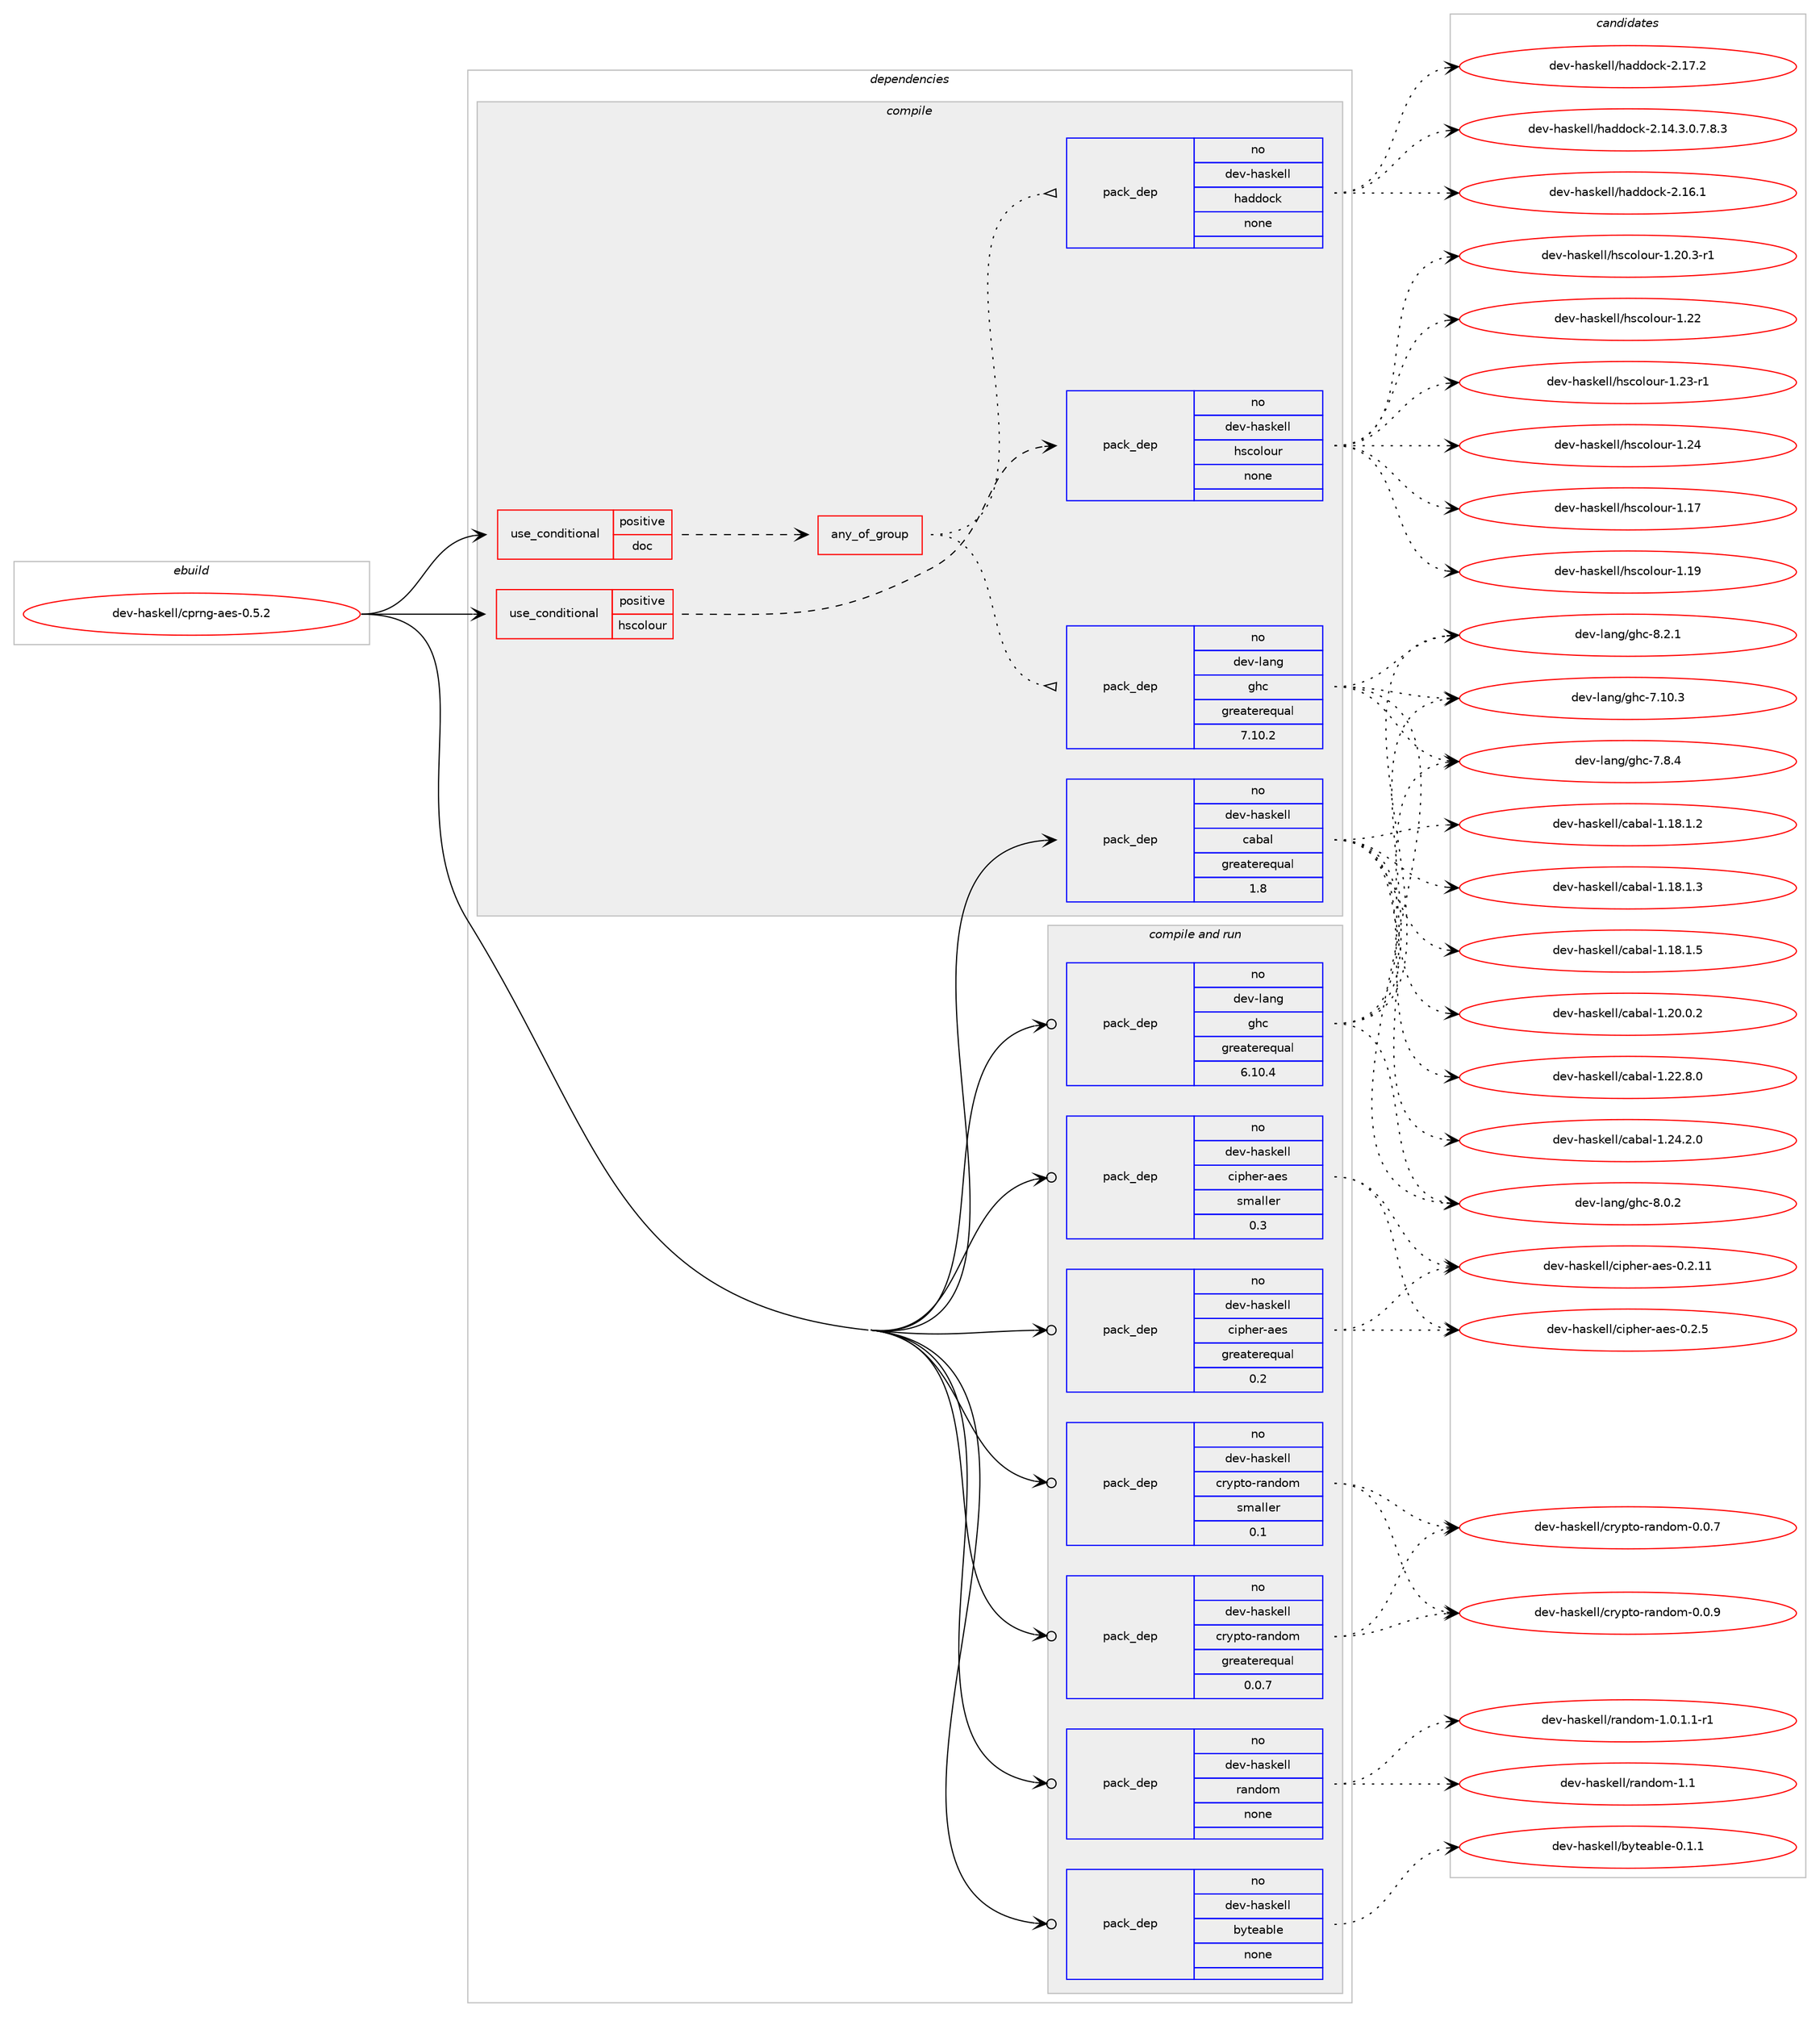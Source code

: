 digraph prolog {

# *************
# Graph options
# *************

newrank=true;
concentrate=true;
compound=true;
graph [rankdir=LR,fontname=Helvetica,fontsize=10,ranksep=1.5];#, ranksep=2.5, nodesep=0.2];
edge  [arrowhead=vee];
node  [fontname=Helvetica,fontsize=10];

# **********
# The ebuild
# **********

subgraph cluster_leftcol {
color=gray;
rank=same;
label=<<i>ebuild</i>>;
id [label="dev-haskell/cprng-aes-0.5.2", color=red, width=4, href="../dev-haskell/cprng-aes-0.5.2.svg"];
}

# ****************
# The dependencies
# ****************

subgraph cluster_midcol {
color=gray;
label=<<i>dependencies</i>>;
subgraph cluster_compile {
fillcolor="#eeeeee";
style=filled;
label=<<i>compile</i>>;
subgraph cond18495 {
dependency78113 [label=<<TABLE BORDER="0" CELLBORDER="1" CELLSPACING="0" CELLPADDING="4"><TR><TD ROWSPAN="3" CELLPADDING="10">use_conditional</TD></TR><TR><TD>positive</TD></TR><TR><TD>doc</TD></TR></TABLE>>, shape=none, color=red];
subgraph any1843 {
dependency78114 [label=<<TABLE BORDER="0" CELLBORDER="1" CELLSPACING="0" CELLPADDING="4"><TR><TD CELLPADDING="10">any_of_group</TD></TR></TABLE>>, shape=none, color=red];subgraph pack57745 {
dependency78115 [label=<<TABLE BORDER="0" CELLBORDER="1" CELLSPACING="0" CELLPADDING="4" WIDTH="220"><TR><TD ROWSPAN="6" CELLPADDING="30">pack_dep</TD></TR><TR><TD WIDTH="110">no</TD></TR><TR><TD>dev-haskell</TD></TR><TR><TD>haddock</TD></TR><TR><TD>none</TD></TR><TR><TD></TD></TR></TABLE>>, shape=none, color=blue];
}
dependency78114:e -> dependency78115:w [weight=20,style="dotted",arrowhead="oinv"];
subgraph pack57746 {
dependency78116 [label=<<TABLE BORDER="0" CELLBORDER="1" CELLSPACING="0" CELLPADDING="4" WIDTH="220"><TR><TD ROWSPAN="6" CELLPADDING="30">pack_dep</TD></TR><TR><TD WIDTH="110">no</TD></TR><TR><TD>dev-lang</TD></TR><TR><TD>ghc</TD></TR><TR><TD>greaterequal</TD></TR><TR><TD>7.10.2</TD></TR></TABLE>>, shape=none, color=blue];
}
dependency78114:e -> dependency78116:w [weight=20,style="dotted",arrowhead="oinv"];
}
dependency78113:e -> dependency78114:w [weight=20,style="dashed",arrowhead="vee"];
}
id:e -> dependency78113:w [weight=20,style="solid",arrowhead="vee"];
subgraph cond18496 {
dependency78117 [label=<<TABLE BORDER="0" CELLBORDER="1" CELLSPACING="0" CELLPADDING="4"><TR><TD ROWSPAN="3" CELLPADDING="10">use_conditional</TD></TR><TR><TD>positive</TD></TR><TR><TD>hscolour</TD></TR></TABLE>>, shape=none, color=red];
subgraph pack57747 {
dependency78118 [label=<<TABLE BORDER="0" CELLBORDER="1" CELLSPACING="0" CELLPADDING="4" WIDTH="220"><TR><TD ROWSPAN="6" CELLPADDING="30">pack_dep</TD></TR><TR><TD WIDTH="110">no</TD></TR><TR><TD>dev-haskell</TD></TR><TR><TD>hscolour</TD></TR><TR><TD>none</TD></TR><TR><TD></TD></TR></TABLE>>, shape=none, color=blue];
}
dependency78117:e -> dependency78118:w [weight=20,style="dashed",arrowhead="vee"];
}
id:e -> dependency78117:w [weight=20,style="solid",arrowhead="vee"];
subgraph pack57748 {
dependency78119 [label=<<TABLE BORDER="0" CELLBORDER="1" CELLSPACING="0" CELLPADDING="4" WIDTH="220"><TR><TD ROWSPAN="6" CELLPADDING="30">pack_dep</TD></TR><TR><TD WIDTH="110">no</TD></TR><TR><TD>dev-haskell</TD></TR><TR><TD>cabal</TD></TR><TR><TD>greaterequal</TD></TR><TR><TD>1.8</TD></TR></TABLE>>, shape=none, color=blue];
}
id:e -> dependency78119:w [weight=20,style="solid",arrowhead="vee"];
}
subgraph cluster_compileandrun {
fillcolor="#eeeeee";
style=filled;
label=<<i>compile and run</i>>;
subgraph pack57749 {
dependency78120 [label=<<TABLE BORDER="0" CELLBORDER="1" CELLSPACING="0" CELLPADDING="4" WIDTH="220"><TR><TD ROWSPAN="6" CELLPADDING="30">pack_dep</TD></TR><TR><TD WIDTH="110">no</TD></TR><TR><TD>dev-haskell</TD></TR><TR><TD>byteable</TD></TR><TR><TD>none</TD></TR><TR><TD></TD></TR></TABLE>>, shape=none, color=blue];
}
id:e -> dependency78120:w [weight=20,style="solid",arrowhead="odotvee"];
subgraph pack57750 {
dependency78121 [label=<<TABLE BORDER="0" CELLBORDER="1" CELLSPACING="0" CELLPADDING="4" WIDTH="220"><TR><TD ROWSPAN="6" CELLPADDING="30">pack_dep</TD></TR><TR><TD WIDTH="110">no</TD></TR><TR><TD>dev-haskell</TD></TR><TR><TD>cipher-aes</TD></TR><TR><TD>greaterequal</TD></TR><TR><TD>0.2</TD></TR></TABLE>>, shape=none, color=blue];
}
id:e -> dependency78121:w [weight=20,style="solid",arrowhead="odotvee"];
subgraph pack57751 {
dependency78122 [label=<<TABLE BORDER="0" CELLBORDER="1" CELLSPACING="0" CELLPADDING="4" WIDTH="220"><TR><TD ROWSPAN="6" CELLPADDING="30">pack_dep</TD></TR><TR><TD WIDTH="110">no</TD></TR><TR><TD>dev-haskell</TD></TR><TR><TD>cipher-aes</TD></TR><TR><TD>smaller</TD></TR><TR><TD>0.3</TD></TR></TABLE>>, shape=none, color=blue];
}
id:e -> dependency78122:w [weight=20,style="solid",arrowhead="odotvee"];
subgraph pack57752 {
dependency78123 [label=<<TABLE BORDER="0" CELLBORDER="1" CELLSPACING="0" CELLPADDING="4" WIDTH="220"><TR><TD ROWSPAN="6" CELLPADDING="30">pack_dep</TD></TR><TR><TD WIDTH="110">no</TD></TR><TR><TD>dev-haskell</TD></TR><TR><TD>crypto-random</TD></TR><TR><TD>greaterequal</TD></TR><TR><TD>0.0.7</TD></TR></TABLE>>, shape=none, color=blue];
}
id:e -> dependency78123:w [weight=20,style="solid",arrowhead="odotvee"];
subgraph pack57753 {
dependency78124 [label=<<TABLE BORDER="0" CELLBORDER="1" CELLSPACING="0" CELLPADDING="4" WIDTH="220"><TR><TD ROWSPAN="6" CELLPADDING="30">pack_dep</TD></TR><TR><TD WIDTH="110">no</TD></TR><TR><TD>dev-haskell</TD></TR><TR><TD>crypto-random</TD></TR><TR><TD>smaller</TD></TR><TR><TD>0.1</TD></TR></TABLE>>, shape=none, color=blue];
}
id:e -> dependency78124:w [weight=20,style="solid",arrowhead="odotvee"];
subgraph pack57754 {
dependency78125 [label=<<TABLE BORDER="0" CELLBORDER="1" CELLSPACING="0" CELLPADDING="4" WIDTH="220"><TR><TD ROWSPAN="6" CELLPADDING="30">pack_dep</TD></TR><TR><TD WIDTH="110">no</TD></TR><TR><TD>dev-haskell</TD></TR><TR><TD>random</TD></TR><TR><TD>none</TD></TR><TR><TD></TD></TR></TABLE>>, shape=none, color=blue];
}
id:e -> dependency78125:w [weight=20,style="solid",arrowhead="odotvee"];
subgraph pack57755 {
dependency78126 [label=<<TABLE BORDER="0" CELLBORDER="1" CELLSPACING="0" CELLPADDING="4" WIDTH="220"><TR><TD ROWSPAN="6" CELLPADDING="30">pack_dep</TD></TR><TR><TD WIDTH="110">no</TD></TR><TR><TD>dev-lang</TD></TR><TR><TD>ghc</TD></TR><TR><TD>greaterequal</TD></TR><TR><TD>6.10.4</TD></TR></TABLE>>, shape=none, color=blue];
}
id:e -> dependency78126:w [weight=20,style="solid",arrowhead="odotvee"];
}
subgraph cluster_run {
fillcolor="#eeeeee";
style=filled;
label=<<i>run</i>>;
}
}

# **************
# The candidates
# **************

subgraph cluster_choices {
rank=same;
color=gray;
label=<<i>candidates</i>>;

subgraph choice57745 {
color=black;
nodesep=1;
choice1001011184510497115107101108108471049710010011199107455046495246514648465546564651 [label="dev-haskell/haddock-2.14.3.0.7.8.3", color=red, width=4,href="../dev-haskell/haddock-2.14.3.0.7.8.3.svg"];
choice100101118451049711510710110810847104971001001119910745504649544649 [label="dev-haskell/haddock-2.16.1", color=red, width=4,href="../dev-haskell/haddock-2.16.1.svg"];
choice100101118451049711510710110810847104971001001119910745504649554650 [label="dev-haskell/haddock-2.17.2", color=red, width=4,href="../dev-haskell/haddock-2.17.2.svg"];
dependency78115:e -> choice1001011184510497115107101108108471049710010011199107455046495246514648465546564651:w [style=dotted,weight="100"];
dependency78115:e -> choice100101118451049711510710110810847104971001001119910745504649544649:w [style=dotted,weight="100"];
dependency78115:e -> choice100101118451049711510710110810847104971001001119910745504649554650:w [style=dotted,weight="100"];
}
subgraph choice57746 {
color=black;
nodesep=1;
choice1001011184510897110103471031049945554649484651 [label="dev-lang/ghc-7.10.3", color=red, width=4,href="../dev-lang/ghc-7.10.3.svg"];
choice10010111845108971101034710310499455546564652 [label="dev-lang/ghc-7.8.4", color=red, width=4,href="../dev-lang/ghc-7.8.4.svg"];
choice10010111845108971101034710310499455646484650 [label="dev-lang/ghc-8.0.2", color=red, width=4,href="../dev-lang/ghc-8.0.2.svg"];
choice10010111845108971101034710310499455646504649 [label="dev-lang/ghc-8.2.1", color=red, width=4,href="../dev-lang/ghc-8.2.1.svg"];
dependency78116:e -> choice1001011184510897110103471031049945554649484651:w [style=dotted,weight="100"];
dependency78116:e -> choice10010111845108971101034710310499455546564652:w [style=dotted,weight="100"];
dependency78116:e -> choice10010111845108971101034710310499455646484650:w [style=dotted,weight="100"];
dependency78116:e -> choice10010111845108971101034710310499455646504649:w [style=dotted,weight="100"];
}
subgraph choice57747 {
color=black;
nodesep=1;
choice100101118451049711510710110810847104115991111081111171144549464955 [label="dev-haskell/hscolour-1.17", color=red, width=4,href="../dev-haskell/hscolour-1.17.svg"];
choice100101118451049711510710110810847104115991111081111171144549464957 [label="dev-haskell/hscolour-1.19", color=red, width=4,href="../dev-haskell/hscolour-1.19.svg"];
choice10010111845104971151071011081084710411599111108111117114454946504846514511449 [label="dev-haskell/hscolour-1.20.3-r1", color=red, width=4,href="../dev-haskell/hscolour-1.20.3-r1.svg"];
choice100101118451049711510710110810847104115991111081111171144549465050 [label="dev-haskell/hscolour-1.22", color=red, width=4,href="../dev-haskell/hscolour-1.22.svg"];
choice1001011184510497115107101108108471041159911110811111711445494650514511449 [label="dev-haskell/hscolour-1.23-r1", color=red, width=4,href="../dev-haskell/hscolour-1.23-r1.svg"];
choice100101118451049711510710110810847104115991111081111171144549465052 [label="dev-haskell/hscolour-1.24", color=red, width=4,href="../dev-haskell/hscolour-1.24.svg"];
dependency78118:e -> choice100101118451049711510710110810847104115991111081111171144549464955:w [style=dotted,weight="100"];
dependency78118:e -> choice100101118451049711510710110810847104115991111081111171144549464957:w [style=dotted,weight="100"];
dependency78118:e -> choice10010111845104971151071011081084710411599111108111117114454946504846514511449:w [style=dotted,weight="100"];
dependency78118:e -> choice100101118451049711510710110810847104115991111081111171144549465050:w [style=dotted,weight="100"];
dependency78118:e -> choice1001011184510497115107101108108471041159911110811111711445494650514511449:w [style=dotted,weight="100"];
dependency78118:e -> choice100101118451049711510710110810847104115991111081111171144549465052:w [style=dotted,weight="100"];
}
subgraph choice57748 {
color=black;
nodesep=1;
choice10010111845104971151071011081084799979897108454946495646494650 [label="dev-haskell/cabal-1.18.1.2", color=red, width=4,href="../dev-haskell/cabal-1.18.1.2.svg"];
choice10010111845104971151071011081084799979897108454946495646494651 [label="dev-haskell/cabal-1.18.1.3", color=red, width=4,href="../dev-haskell/cabal-1.18.1.3.svg"];
choice10010111845104971151071011081084799979897108454946495646494653 [label="dev-haskell/cabal-1.18.1.5", color=red, width=4,href="../dev-haskell/cabal-1.18.1.5.svg"];
choice10010111845104971151071011081084799979897108454946504846484650 [label="dev-haskell/cabal-1.20.0.2", color=red, width=4,href="../dev-haskell/cabal-1.20.0.2.svg"];
choice10010111845104971151071011081084799979897108454946505046564648 [label="dev-haskell/cabal-1.22.8.0", color=red, width=4,href="../dev-haskell/cabal-1.22.8.0.svg"];
choice10010111845104971151071011081084799979897108454946505246504648 [label="dev-haskell/cabal-1.24.2.0", color=red, width=4,href="../dev-haskell/cabal-1.24.2.0.svg"];
dependency78119:e -> choice10010111845104971151071011081084799979897108454946495646494650:w [style=dotted,weight="100"];
dependency78119:e -> choice10010111845104971151071011081084799979897108454946495646494651:w [style=dotted,weight="100"];
dependency78119:e -> choice10010111845104971151071011081084799979897108454946495646494653:w [style=dotted,weight="100"];
dependency78119:e -> choice10010111845104971151071011081084799979897108454946504846484650:w [style=dotted,weight="100"];
dependency78119:e -> choice10010111845104971151071011081084799979897108454946505046564648:w [style=dotted,weight="100"];
dependency78119:e -> choice10010111845104971151071011081084799979897108454946505246504648:w [style=dotted,weight="100"];
}
subgraph choice57749 {
color=black;
nodesep=1;
choice100101118451049711510710110810847981211161019798108101454846494649 [label="dev-haskell/byteable-0.1.1", color=red, width=4,href="../dev-haskell/byteable-0.1.1.svg"];
dependency78120:e -> choice100101118451049711510710110810847981211161019798108101454846494649:w [style=dotted,weight="100"];
}
subgraph choice57750 {
color=black;
nodesep=1;
choice10010111845104971151071011081084799105112104101114459710111545484650464949 [label="dev-haskell/cipher-aes-0.2.11", color=red, width=4,href="../dev-haskell/cipher-aes-0.2.11.svg"];
choice100101118451049711510710110810847991051121041011144597101115454846504653 [label="dev-haskell/cipher-aes-0.2.5", color=red, width=4,href="../dev-haskell/cipher-aes-0.2.5.svg"];
dependency78121:e -> choice10010111845104971151071011081084799105112104101114459710111545484650464949:w [style=dotted,weight="100"];
dependency78121:e -> choice100101118451049711510710110810847991051121041011144597101115454846504653:w [style=dotted,weight="100"];
}
subgraph choice57751 {
color=black;
nodesep=1;
choice10010111845104971151071011081084799105112104101114459710111545484650464949 [label="dev-haskell/cipher-aes-0.2.11", color=red, width=4,href="../dev-haskell/cipher-aes-0.2.11.svg"];
choice100101118451049711510710110810847991051121041011144597101115454846504653 [label="dev-haskell/cipher-aes-0.2.5", color=red, width=4,href="../dev-haskell/cipher-aes-0.2.5.svg"];
dependency78122:e -> choice10010111845104971151071011081084799105112104101114459710111545484650464949:w [style=dotted,weight="100"];
dependency78122:e -> choice100101118451049711510710110810847991051121041011144597101115454846504653:w [style=dotted,weight="100"];
}
subgraph choice57752 {
color=black;
nodesep=1;
choice100101118451049711510710110810847991141211121161114511497110100111109454846484655 [label="dev-haskell/crypto-random-0.0.7", color=red, width=4,href="../dev-haskell/crypto-random-0.0.7.svg"];
choice100101118451049711510710110810847991141211121161114511497110100111109454846484657 [label="dev-haskell/crypto-random-0.0.9", color=red, width=4,href="../dev-haskell/crypto-random-0.0.9.svg"];
dependency78123:e -> choice100101118451049711510710110810847991141211121161114511497110100111109454846484655:w [style=dotted,weight="100"];
dependency78123:e -> choice100101118451049711510710110810847991141211121161114511497110100111109454846484657:w [style=dotted,weight="100"];
}
subgraph choice57753 {
color=black;
nodesep=1;
choice100101118451049711510710110810847991141211121161114511497110100111109454846484655 [label="dev-haskell/crypto-random-0.0.7", color=red, width=4,href="../dev-haskell/crypto-random-0.0.7.svg"];
choice100101118451049711510710110810847991141211121161114511497110100111109454846484657 [label="dev-haskell/crypto-random-0.0.9", color=red, width=4,href="../dev-haskell/crypto-random-0.0.9.svg"];
dependency78124:e -> choice100101118451049711510710110810847991141211121161114511497110100111109454846484655:w [style=dotted,weight="100"];
dependency78124:e -> choice100101118451049711510710110810847991141211121161114511497110100111109454846484657:w [style=dotted,weight="100"];
}
subgraph choice57754 {
color=black;
nodesep=1;
choice1001011184510497115107101108108471149711010011110945494648464946494511449 [label="dev-haskell/random-1.0.1.1-r1", color=red, width=4,href="../dev-haskell/random-1.0.1.1-r1.svg"];
choice1001011184510497115107101108108471149711010011110945494649 [label="dev-haskell/random-1.1", color=red, width=4,href="../dev-haskell/random-1.1.svg"];
dependency78125:e -> choice1001011184510497115107101108108471149711010011110945494648464946494511449:w [style=dotted,weight="100"];
dependency78125:e -> choice1001011184510497115107101108108471149711010011110945494649:w [style=dotted,weight="100"];
}
subgraph choice57755 {
color=black;
nodesep=1;
choice1001011184510897110103471031049945554649484651 [label="dev-lang/ghc-7.10.3", color=red, width=4,href="../dev-lang/ghc-7.10.3.svg"];
choice10010111845108971101034710310499455546564652 [label="dev-lang/ghc-7.8.4", color=red, width=4,href="../dev-lang/ghc-7.8.4.svg"];
choice10010111845108971101034710310499455646484650 [label="dev-lang/ghc-8.0.2", color=red, width=4,href="../dev-lang/ghc-8.0.2.svg"];
choice10010111845108971101034710310499455646504649 [label="dev-lang/ghc-8.2.1", color=red, width=4,href="../dev-lang/ghc-8.2.1.svg"];
dependency78126:e -> choice1001011184510897110103471031049945554649484651:w [style=dotted,weight="100"];
dependency78126:e -> choice10010111845108971101034710310499455546564652:w [style=dotted,weight="100"];
dependency78126:e -> choice10010111845108971101034710310499455646484650:w [style=dotted,weight="100"];
dependency78126:e -> choice10010111845108971101034710310499455646504649:w [style=dotted,weight="100"];
}
}

}
